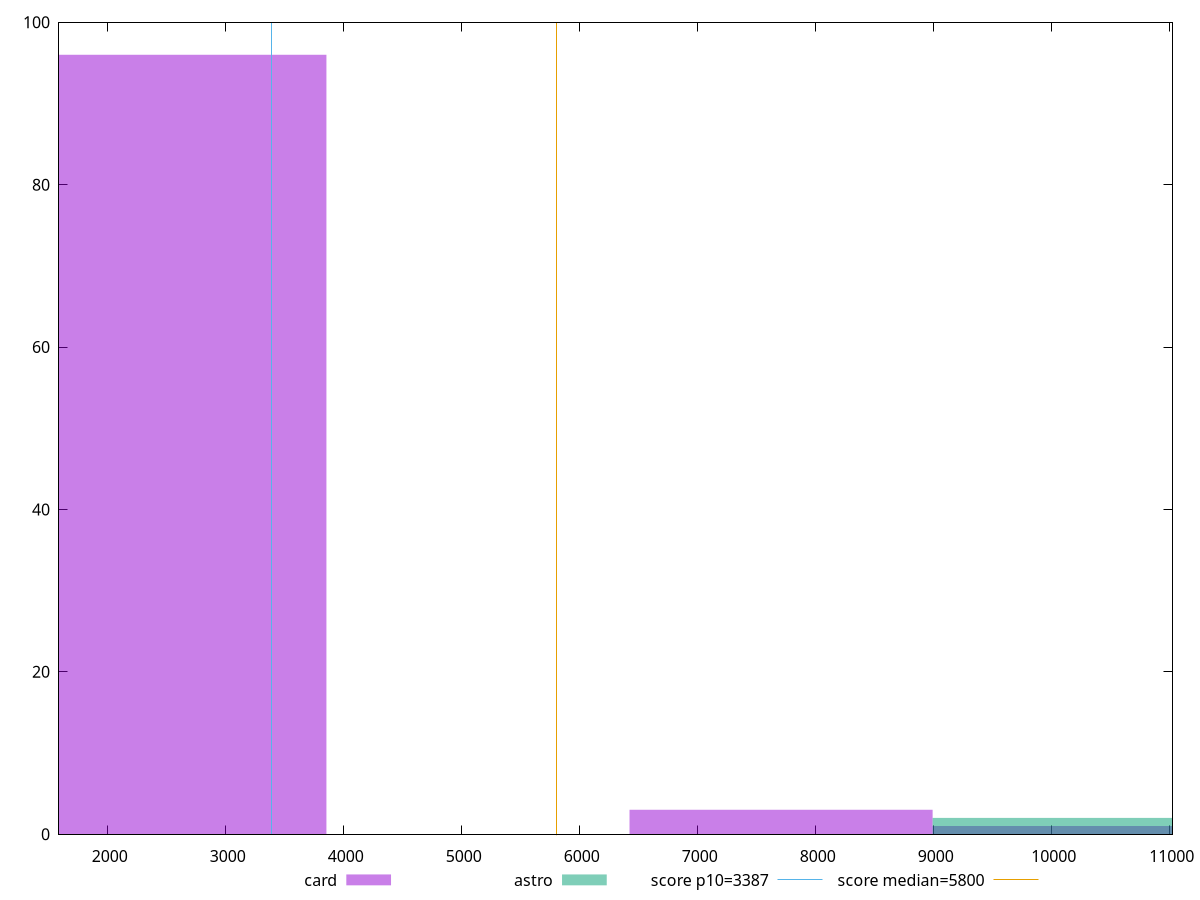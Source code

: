 reset

$card <<EOF
10275.654170402106 1
2568.9135426005264 96
7706.740627801579 3
EOF

$astro <<EOF
10275.654170402106 2
EOF

set key outside below
set boxwidth 2568.9135426005264
set xrange [1586.844:11024.27611131108]
set yrange [0:100]
set trange [0:100]
set style fill transparent solid 0.5 noborder

set parametric
set terminal svg size 640, 500 enhanced background rgb 'white'
set output "reports/report_00031_2021-02-24T23-18-18.084Z/speed-index/comparison/histogram/2_vs_3.svg"

plot $card title "card" with boxes, \
     $astro title "astro" with boxes, \
     3387,t title "score p10=3387", \
     5800,t title "score median=5800"

reset
